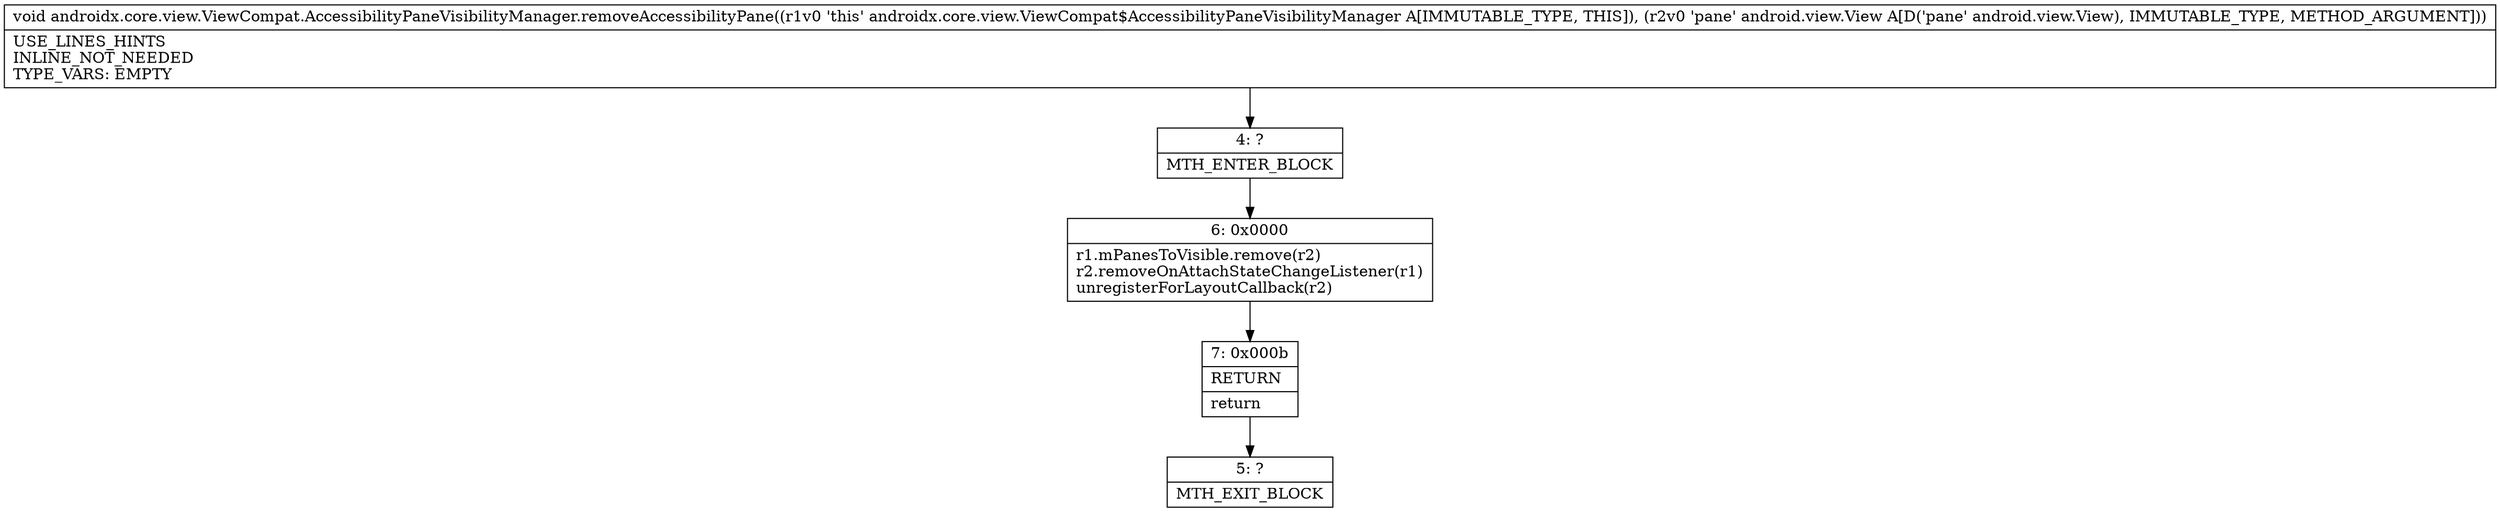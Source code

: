 digraph "CFG forandroidx.core.view.ViewCompat.AccessibilityPaneVisibilityManager.removeAccessibilityPane(Landroid\/view\/View;)V" {
Node_4 [shape=record,label="{4\:\ ?|MTH_ENTER_BLOCK\l}"];
Node_6 [shape=record,label="{6\:\ 0x0000|r1.mPanesToVisible.remove(r2)\lr2.removeOnAttachStateChangeListener(r1)\lunregisterForLayoutCallback(r2)\l}"];
Node_7 [shape=record,label="{7\:\ 0x000b|RETURN\l|return\l}"];
Node_5 [shape=record,label="{5\:\ ?|MTH_EXIT_BLOCK\l}"];
MethodNode[shape=record,label="{void androidx.core.view.ViewCompat.AccessibilityPaneVisibilityManager.removeAccessibilityPane((r1v0 'this' androidx.core.view.ViewCompat$AccessibilityPaneVisibilityManager A[IMMUTABLE_TYPE, THIS]), (r2v0 'pane' android.view.View A[D('pane' android.view.View), IMMUTABLE_TYPE, METHOD_ARGUMENT]))  | USE_LINES_HINTS\lINLINE_NOT_NEEDED\lTYPE_VARS: EMPTY\l}"];
MethodNode -> Node_4;Node_4 -> Node_6;
Node_6 -> Node_7;
Node_7 -> Node_5;
}

